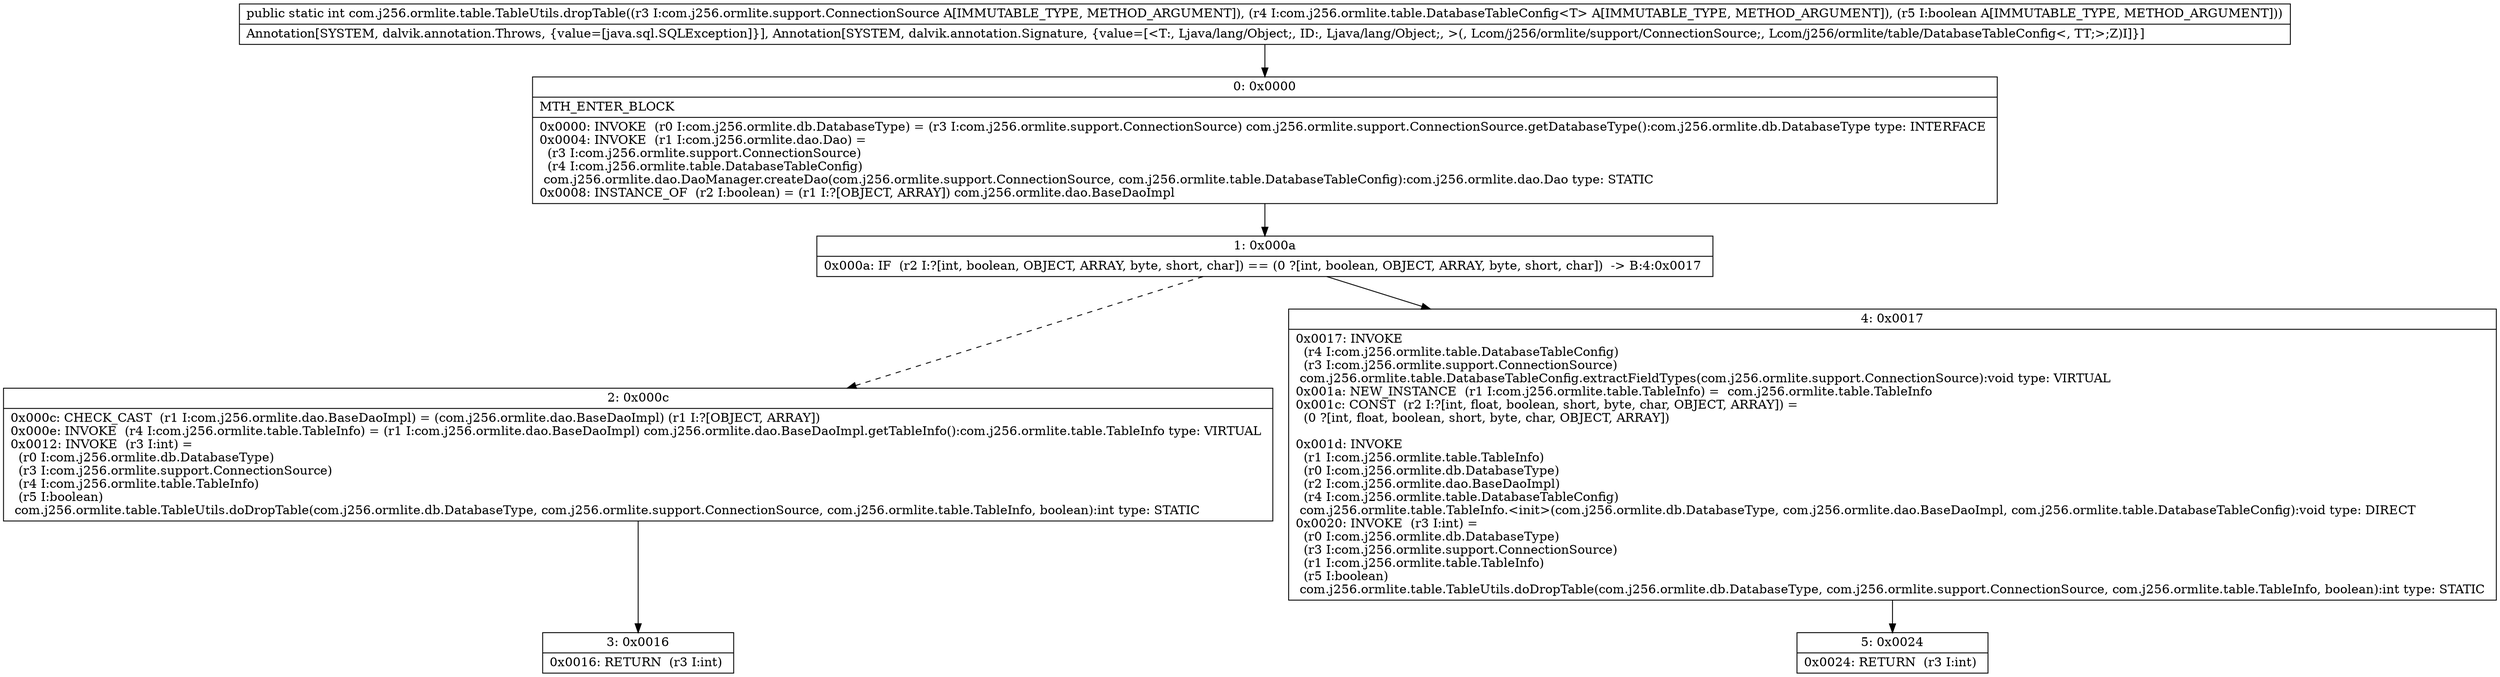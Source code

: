 digraph "CFG forcom.j256.ormlite.table.TableUtils.dropTable(Lcom\/j256\/ormlite\/support\/ConnectionSource;Lcom\/j256\/ormlite\/table\/DatabaseTableConfig;Z)I" {
Node_0 [shape=record,label="{0\:\ 0x0000|MTH_ENTER_BLOCK\l|0x0000: INVOKE  (r0 I:com.j256.ormlite.db.DatabaseType) = (r3 I:com.j256.ormlite.support.ConnectionSource) com.j256.ormlite.support.ConnectionSource.getDatabaseType():com.j256.ormlite.db.DatabaseType type: INTERFACE \l0x0004: INVOKE  (r1 I:com.j256.ormlite.dao.Dao) = \l  (r3 I:com.j256.ormlite.support.ConnectionSource)\l  (r4 I:com.j256.ormlite.table.DatabaseTableConfig)\l com.j256.ormlite.dao.DaoManager.createDao(com.j256.ormlite.support.ConnectionSource, com.j256.ormlite.table.DatabaseTableConfig):com.j256.ormlite.dao.Dao type: STATIC \l0x0008: INSTANCE_OF  (r2 I:boolean) = (r1 I:?[OBJECT, ARRAY]) com.j256.ormlite.dao.BaseDaoImpl \l}"];
Node_1 [shape=record,label="{1\:\ 0x000a|0x000a: IF  (r2 I:?[int, boolean, OBJECT, ARRAY, byte, short, char]) == (0 ?[int, boolean, OBJECT, ARRAY, byte, short, char])  \-\> B:4:0x0017 \l}"];
Node_2 [shape=record,label="{2\:\ 0x000c|0x000c: CHECK_CAST  (r1 I:com.j256.ormlite.dao.BaseDaoImpl) = (com.j256.ormlite.dao.BaseDaoImpl) (r1 I:?[OBJECT, ARRAY]) \l0x000e: INVOKE  (r4 I:com.j256.ormlite.table.TableInfo) = (r1 I:com.j256.ormlite.dao.BaseDaoImpl) com.j256.ormlite.dao.BaseDaoImpl.getTableInfo():com.j256.ormlite.table.TableInfo type: VIRTUAL \l0x0012: INVOKE  (r3 I:int) = \l  (r0 I:com.j256.ormlite.db.DatabaseType)\l  (r3 I:com.j256.ormlite.support.ConnectionSource)\l  (r4 I:com.j256.ormlite.table.TableInfo)\l  (r5 I:boolean)\l com.j256.ormlite.table.TableUtils.doDropTable(com.j256.ormlite.db.DatabaseType, com.j256.ormlite.support.ConnectionSource, com.j256.ormlite.table.TableInfo, boolean):int type: STATIC \l}"];
Node_3 [shape=record,label="{3\:\ 0x0016|0x0016: RETURN  (r3 I:int) \l}"];
Node_4 [shape=record,label="{4\:\ 0x0017|0x0017: INVOKE  \l  (r4 I:com.j256.ormlite.table.DatabaseTableConfig)\l  (r3 I:com.j256.ormlite.support.ConnectionSource)\l com.j256.ormlite.table.DatabaseTableConfig.extractFieldTypes(com.j256.ormlite.support.ConnectionSource):void type: VIRTUAL \l0x001a: NEW_INSTANCE  (r1 I:com.j256.ormlite.table.TableInfo) =  com.j256.ormlite.table.TableInfo \l0x001c: CONST  (r2 I:?[int, float, boolean, short, byte, char, OBJECT, ARRAY]) = \l  (0 ?[int, float, boolean, short, byte, char, OBJECT, ARRAY])\l \l0x001d: INVOKE  \l  (r1 I:com.j256.ormlite.table.TableInfo)\l  (r0 I:com.j256.ormlite.db.DatabaseType)\l  (r2 I:com.j256.ormlite.dao.BaseDaoImpl)\l  (r4 I:com.j256.ormlite.table.DatabaseTableConfig)\l com.j256.ormlite.table.TableInfo.\<init\>(com.j256.ormlite.db.DatabaseType, com.j256.ormlite.dao.BaseDaoImpl, com.j256.ormlite.table.DatabaseTableConfig):void type: DIRECT \l0x0020: INVOKE  (r3 I:int) = \l  (r0 I:com.j256.ormlite.db.DatabaseType)\l  (r3 I:com.j256.ormlite.support.ConnectionSource)\l  (r1 I:com.j256.ormlite.table.TableInfo)\l  (r5 I:boolean)\l com.j256.ormlite.table.TableUtils.doDropTable(com.j256.ormlite.db.DatabaseType, com.j256.ormlite.support.ConnectionSource, com.j256.ormlite.table.TableInfo, boolean):int type: STATIC \l}"];
Node_5 [shape=record,label="{5\:\ 0x0024|0x0024: RETURN  (r3 I:int) \l}"];
MethodNode[shape=record,label="{public static int com.j256.ormlite.table.TableUtils.dropTable((r3 I:com.j256.ormlite.support.ConnectionSource A[IMMUTABLE_TYPE, METHOD_ARGUMENT]), (r4 I:com.j256.ormlite.table.DatabaseTableConfig\<T\> A[IMMUTABLE_TYPE, METHOD_ARGUMENT]), (r5 I:boolean A[IMMUTABLE_TYPE, METHOD_ARGUMENT]))  | Annotation[SYSTEM, dalvik.annotation.Throws, \{value=[java.sql.SQLException]\}], Annotation[SYSTEM, dalvik.annotation.Signature, \{value=[\<T:, Ljava\/lang\/Object;, ID:, Ljava\/lang\/Object;, \>(, Lcom\/j256\/ormlite\/support\/ConnectionSource;, Lcom\/j256\/ormlite\/table\/DatabaseTableConfig\<, TT;\>;Z)I]\}]\l}"];
MethodNode -> Node_0;
Node_0 -> Node_1;
Node_1 -> Node_2[style=dashed];
Node_1 -> Node_4;
Node_2 -> Node_3;
Node_4 -> Node_5;
}

